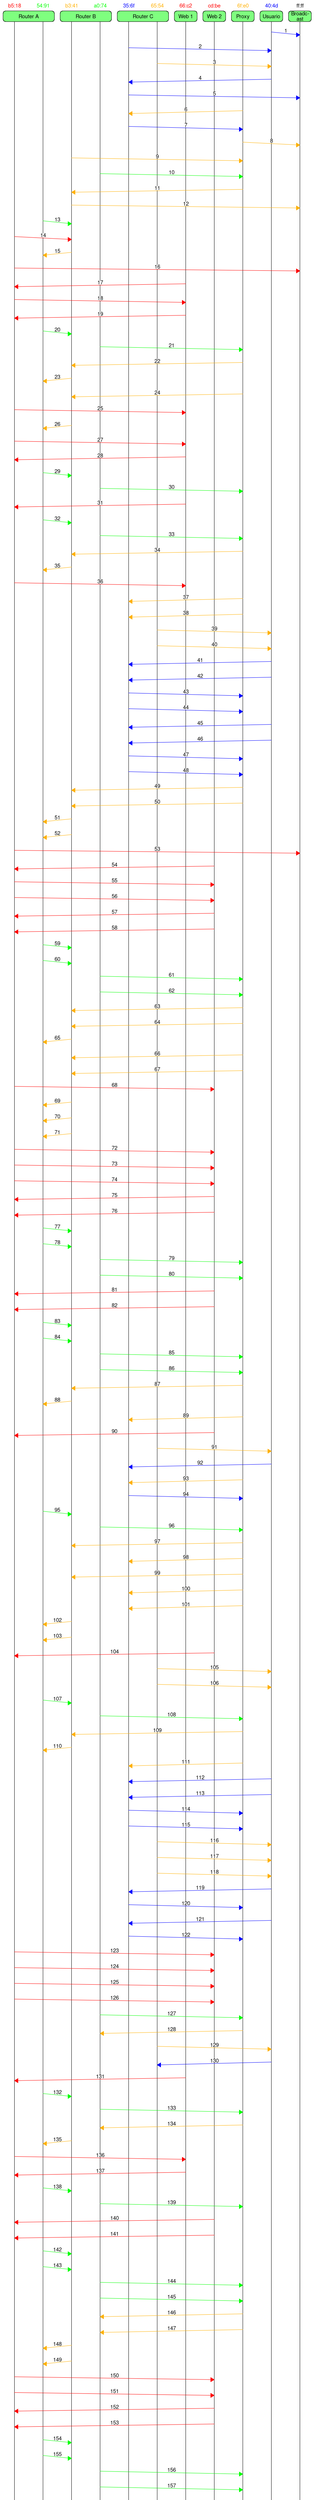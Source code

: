 msc {
 arcgradient = 8;

# LINEAS DE INTERFACES
 
    a [label="b5:18", textcolour="red"], 
    b [label="54:91", textcolour="green"], 
    c [label="b3:41", textcolour="orange"], 
    d [label="a0:74", textcolour="green"], 
    e [label="35:6f", textcolour="blue"], 
    f [label="65:54", textcolour="orange"], 
    g [label="66:c2", textcolour="red"], 
    h [label="cd:be", textcolour="red"], 
    i [label="6f:e0", textcolour="orange"], 
    j [label="40:4d", textcolour="blue"], 
    k [label="ff:ff", textcolour="None"];

# IDENTIFICACION DE HOSTS

    a rbox b [label="Router A", textbgcolour="#7fff7f"],
    a rbox b [label="Router A", textbgcolour="#7fff7f"],
    c rbox d [label="Router B", textbgcolour="#7fff7f"],
    c rbox d [label="Router B", textbgcolour="#7fff7f"],
    e rbox f [label="Router C", textbgcolour="#7fff7f"],
    e rbox f [label="Router C", textbgcolour="#7fff7f"],
    g rbox g [label="Web 1", textbgcolour="#7fff7f"],
    h rbox h [label="Web 2", textbgcolour="#7fff7f"],
    i rbox i [label="Proxy", textbgcolour="#7fff7f"],
    j rbox j [label="Usuario", textbgcolour="#7fff7f"],
    k rbox k [label="Broadcast", textbgcolour="#7fff7f"];

 
    
    j=>k [label="1", linecolour="blue"]; 
    
    e=>j [label="2", linecolour="blue"]; 
    
    f=>j [label="3", linecolour="orange"]; 
    
    j=>e [label="4", linecolour="blue"]; 
    
    e=>k [label="5", linecolour="blue"]; 
    
    i=>e [label="6", linecolour="orange"]; 
    
    e=>i [label="7", linecolour="blue"]; 
    
    i=>k [label="8", linecolour="orange"]; 
    
    c=>i [label="9", linecolour="orange"]; 
    
    d=>i [label="10", linecolour="green"]; 
    
    i=>c [label="11", linecolour="orange"]; 
    
    c=>k [label="12", linecolour="orange"]; 
    
    b=>c [label="13", linecolour="green"]; 
    
    a=>c [label="14", linecolour="red"]; 
    
    c=>b [label="15", linecolour="orange"]; 
    
    a=>k [label="16", linecolour="red"]; 
    
    g=>a [label="17", linecolour="red"]; 
    
    a=>g [label="18", linecolour="red"]; 
    
    g=>a [label="19", linecolour="red"]; 
    
    b=>c [label="20", linecolour="green"]; 
    
    d=>i [label="21", linecolour="green"]; 
    
    i=>c [label="22", linecolour="orange"]; 
    
    c=>b [label="23", linecolour="orange"]; 
    
    i=>c [label="24", linecolour="orange"]; 
    
    a=>g [label="25", linecolour="red"]; 
    
    c=>b [label="26", linecolour="orange"]; 
    
    a=>g [label="27", linecolour="red"]; 
    
    g=>a [label="28", linecolour="red"]; 
    
    b=>c [label="29", linecolour="green"]; 
    
    d=>i [label="30", linecolour="green"]; 
    
    g=>a [label="31", linecolour="red"]; 
    
    b=>c [label="32", linecolour="green"]; 
    
    d=>i [label="33", linecolour="green"]; 
    
    i=>c [label="34", linecolour="orange"]; 
    
    c=>b [label="35", linecolour="orange"]; 
    
    a=>g [label="36", linecolour="red"]; 
    
    i=>e [label="37", linecolour="orange"]; 
    
    i=>e [label="38", linecolour="orange"]; 
    
    f=>j [label="39", linecolour="orange"]; 
    
    f=>j [label="40", linecolour="orange"]; 
    
    j=>e [label="41", linecolour="blue"]; 
    
    j=>e [label="42", linecolour="blue"]; 
    
    e=>i [label="43", linecolour="blue"]; 
    
    e=>i [label="44", linecolour="blue"]; 
    
    j=>e [label="45", linecolour="blue"]; 
    
    j=>e [label="46", linecolour="blue"]; 
    
    e=>i [label="47", linecolour="blue"]; 
    
    e=>i [label="48", linecolour="blue"]; 
    
    i=>c [label="49", linecolour="orange"]; 
    
    i=>c [label="50", linecolour="orange"]; 
    
    c=>b [label="51", linecolour="orange"]; 
    
    c=>b [label="52", linecolour="orange"]; 
    
    a=>k [label="53", linecolour="red"]; 
    
    h=>a [label="54", linecolour="red"]; 
    
    a=>h [label="55", linecolour="red"]; 
    
    a=>h [label="56", linecolour="red"]; 
    
    h=>a [label="57", linecolour="red"]; 
    
    h=>a [label="58", linecolour="red"]; 
    
    b=>c [label="59", linecolour="green"]; 
    
    b=>c [label="60", linecolour="green"]; 
    
    d=>i [label="61", linecolour="green"]; 
    
    d=>i [label="62", linecolour="green"]; 
    
    i=>c [label="63", linecolour="orange"]; 
    
    i=>c [label="64", linecolour="orange"]; 
    
    c=>b [label="65", linecolour="orange"]; 
    
    i=>c [label="66", linecolour="orange"]; 
    
    i=>c [label="67", linecolour="orange"]; 
    
    a=>h [label="68", linecolour="red"]; 
    
    c=>b [label="69", linecolour="orange"]; 
    
    c=>b [label="70", linecolour="orange"]; 
    
    c=>b [label="71", linecolour="orange"]; 
    
    a=>h [label="72", linecolour="red"]; 
    
    a=>h [label="73", linecolour="red"]; 
    
    a=>h [label="74", linecolour="red"]; 
    
    h=>a [label="75", linecolour="red"]; 
    
    h=>a [label="76", linecolour="red"]; 
    
    b=>c [label="77", linecolour="green"]; 
    
    b=>c [label="78", linecolour="green"]; 
    
    d=>i [label="79", linecolour="green"]; 
    
    d=>i [label="80", linecolour="green"]; 
    
    h=>a [label="81", linecolour="red"]; 
    
    h=>a [label="82", linecolour="red"]; 
    
    b=>c [label="83", linecolour="green"]; 
    
    b=>c [label="84", linecolour="green"]; 
    
    d=>i [label="85", linecolour="green"]; 
    
    d=>i [label="86", linecolour="green"]; 
    
    i=>c [label="87", linecolour="orange"]; 
    
    c=>b [label="88", linecolour="orange"]; 
    
    i=>e [label="89", linecolour="orange"]; 
    
    h=>a [label="90", linecolour="red"]; 
    
    f=>j [label="91", linecolour="orange"]; 
    
    j=>e [label="92", linecolour="blue"]; 
    
    i=>e [label="93", linecolour="orange"]; 
    
    e=>i [label="94", linecolour="blue"]; 
    
    b=>c [label="95", linecolour="green"]; 
    
    d=>i [label="96", linecolour="green"]; 
    
    i=>c [label="97", linecolour="orange"]; 
    
    i=>e [label="98", linecolour="orange"]; 
    
    i=>c [label="99", linecolour="orange"]; 
    
    i=>e [label="100", linecolour="orange"]; 
    
    i=>e [label="101", linecolour="orange"]; 
    
    c=>b [label="102", linecolour="orange"]; 
    
    c=>b [label="103", linecolour="orange"]; 
    
    h=>a [label="104", linecolour="red"]; 
    
    f=>j [label="105", linecolour="orange"]; 
    
    f=>j [label="106", linecolour="orange"]; 
    
    b=>c [label="107", linecolour="green"]; 
    
    d=>i [label="108", linecolour="green"]; 
    
    i=>c [label="109", linecolour="orange"]; 
    
    c=>b [label="110", linecolour="orange"]; 
    
    i=>e [label="111", linecolour="orange"]; 
    
    j=>e [label="112", linecolour="blue"]; 
    
    j=>e [label="113", linecolour="blue"]; 
    
    e=>i [label="114", linecolour="blue"]; 
    
    e=>i [label="115", linecolour="blue"]; 
    
    f=>j [label="116", linecolour="orange"]; 
    
    f=>j [label="117", linecolour="orange"]; 
    
    f=>j [label="118", linecolour="orange"]; 
    
    j=>e [label="119", linecolour="blue"]; 
    
    e=>i [label="120", linecolour="blue"]; 
    
    j=>e [label="121", linecolour="blue"]; 
    
    e=>i [label="122", linecolour="blue"]; 
    
    a=>h [label="123", linecolour="red"]; 
    
    a=>h [label="124", linecolour="red"]; 
    
    a=>h [label="125", linecolour="red"]; 
    
    a=>h [label="126", linecolour="red"]; 
    
    d=>i [label="127", linecolour="green"]; 
    
    i=>d [label="128", linecolour="orange"]; 
    
    f=>j [label="129", linecolour="orange"]; 
    
    j=>f [label="130", linecolour="blue"]; 
    
    g=>a [label="131", linecolour="red"]; 
    
    b=>c [label="132", linecolour="green"]; 
    
    d=>i [label="133", linecolour="green"]; 
    
    i=>d [label="134", linecolour="orange"]; 
    
    c=>b [label="135", linecolour="orange"]; 
    
    a=>g [label="136", linecolour="red"]; 
    
    g=>a [label="137", linecolour="red"]; 
    
    b=>c [label="138", linecolour="green"]; 
    
    d=>i [label="139", linecolour="green"]; 
    
    h=>a [label="140", linecolour="red"]; 
    
    h=>a [label="141", linecolour="red"]; 
    
    b=>c [label="142", linecolour="green"]; 
    
    b=>c [label="143", linecolour="green"]; 
    
    d=>i [label="144", linecolour="green"]; 
    
    d=>i [label="145", linecolour="green"]; 
    
    i=>d [label="146", linecolour="orange"]; 
    
    i=>d [label="147", linecolour="orange"]; 
    
    c=>b [label="148", linecolour="orange"]; 
    
    c=>b [label="149", linecolour="orange"]; 
    
    a=>h [label="150", linecolour="red"]; 
    
    a=>h [label="151", linecolour="red"]; 
    
    h=>a [label="152", linecolour="red"]; 
    
    h=>a [label="153", linecolour="red"]; 
    
    b=>c [label="154", linecolour="green"]; 
    
    b=>c [label="155", linecolour="green"]; 
    
    d=>i [label="156", linecolour="green"]; 
    
    d=>i [label="157", linecolour="green"];

}